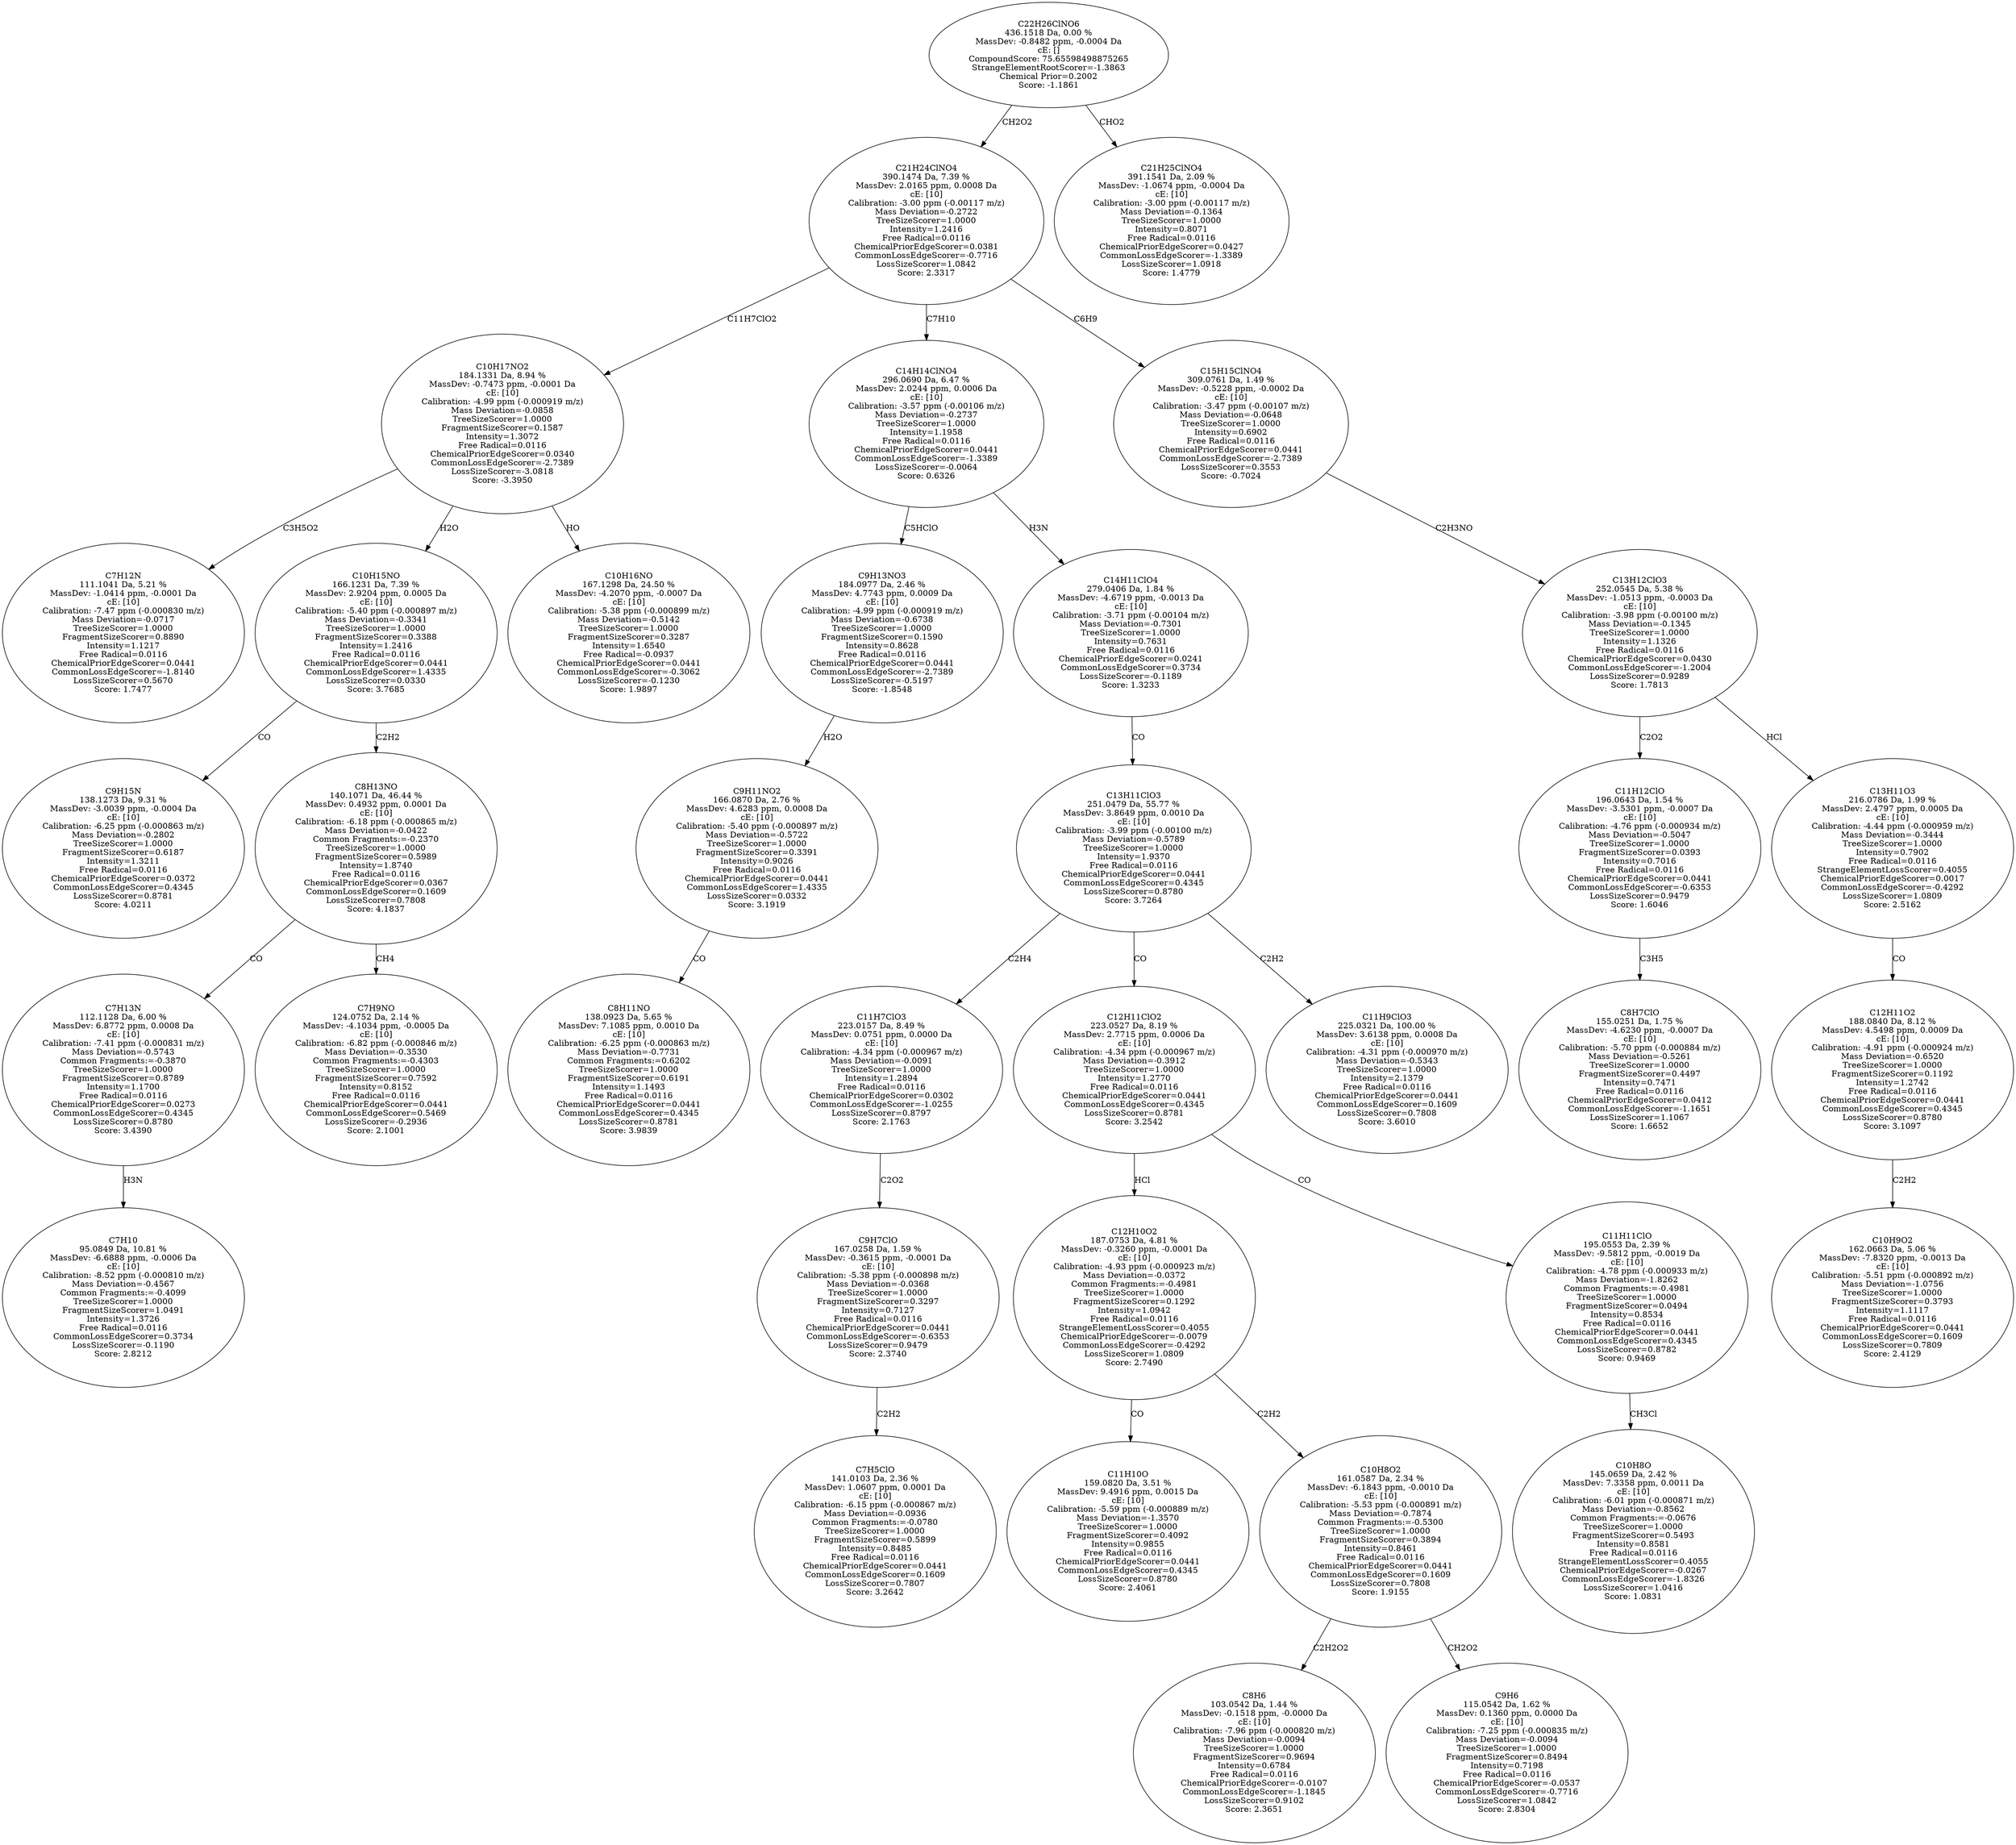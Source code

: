 strict digraph {
v1 [label="C7H12N\n111.1041 Da, 5.21 %\nMassDev: -1.0414 ppm, -0.0001 Da\ncE: [10]\nCalibration: -7.47 ppm (-0.000830 m/z)\nMass Deviation=-0.0717\nTreeSizeScorer=1.0000\nFragmentSizeScorer=0.8890\nIntensity=1.1217\nFree Radical=0.0116\nChemicalPriorEdgeScorer=0.0441\nCommonLossEdgeScorer=-1.8140\nLossSizeScorer=0.5670\nScore: 1.7477"];
v2 [label="C9H15N\n138.1273 Da, 9.31 %\nMassDev: -3.0039 ppm, -0.0004 Da\ncE: [10]\nCalibration: -6.25 ppm (-0.000863 m/z)\nMass Deviation=-0.2802\nTreeSizeScorer=1.0000\nFragmentSizeScorer=0.6187\nIntensity=1.3211\nFree Radical=0.0116\nChemicalPriorEdgeScorer=0.0372\nCommonLossEdgeScorer=0.4345\nLossSizeScorer=0.8781\nScore: 4.0211"];
v3 [label="C7H10\n95.0849 Da, 10.81 %\nMassDev: -6.6888 ppm, -0.0006 Da\ncE: [10]\nCalibration: -8.52 ppm (-0.000810 m/z)\nMass Deviation=-0.4567\nCommon Fragments:=-0.4099\nTreeSizeScorer=1.0000\nFragmentSizeScorer=1.0491\nIntensity=1.3726\nFree Radical=0.0116\nCommonLossEdgeScorer=0.3734\nLossSizeScorer=-0.1190\nScore: 2.8212"];
v4 [label="C7H13N\n112.1128 Da, 6.00 %\nMassDev: 6.8772 ppm, 0.0008 Da\ncE: [10]\nCalibration: -7.41 ppm (-0.000831 m/z)\nMass Deviation=-0.5743\nCommon Fragments:=-0.3870\nTreeSizeScorer=1.0000\nFragmentSizeScorer=0.8789\nIntensity=1.1700\nFree Radical=0.0116\nChemicalPriorEdgeScorer=0.0273\nCommonLossEdgeScorer=0.4345\nLossSizeScorer=0.8780\nScore: 3.4390"];
v5 [label="C7H9NO\n124.0752 Da, 2.14 %\nMassDev: -4.1034 ppm, -0.0005 Da\ncE: [10]\nCalibration: -6.82 ppm (-0.000846 m/z)\nMass Deviation=-0.3530\nCommon Fragments:=-0.4303\nTreeSizeScorer=1.0000\nFragmentSizeScorer=0.7592\nIntensity=0.8152\nFree Radical=0.0116\nChemicalPriorEdgeScorer=0.0441\nCommonLossEdgeScorer=0.5469\nLossSizeScorer=-0.2936\nScore: 2.1001"];
v6 [label="C8H13NO\n140.1071 Da, 46.44 %\nMassDev: 0.4932 ppm, 0.0001 Da\ncE: [10]\nCalibration: -6.18 ppm (-0.000865 m/z)\nMass Deviation=-0.0422\nCommon Fragments:=-0.2370\nTreeSizeScorer=1.0000\nFragmentSizeScorer=0.5989\nIntensity=1.8740\nFree Radical=0.0116\nChemicalPriorEdgeScorer=0.0367\nCommonLossEdgeScorer=0.1609\nLossSizeScorer=0.7808\nScore: 4.1837"];
v7 [label="C10H15NO\n166.1231 Da, 7.39 %\nMassDev: 2.9204 ppm, 0.0005 Da\ncE: [10]\nCalibration: -5.40 ppm (-0.000897 m/z)\nMass Deviation=-0.3341\nTreeSizeScorer=1.0000\nFragmentSizeScorer=0.3388\nIntensity=1.2416\nFree Radical=0.0116\nChemicalPriorEdgeScorer=0.0441\nCommonLossEdgeScorer=1.4335\nLossSizeScorer=0.0330\nScore: 3.7685"];
v8 [label="C10H16NO\n167.1298 Da, 24.50 %\nMassDev: -4.2070 ppm, -0.0007 Da\ncE: [10]\nCalibration: -5.38 ppm (-0.000899 m/z)\nMass Deviation=-0.5142\nTreeSizeScorer=1.0000\nFragmentSizeScorer=0.3287\nIntensity=1.6540\nFree Radical=-0.0937\nChemicalPriorEdgeScorer=0.0441\nCommonLossEdgeScorer=-0.3062\nLossSizeScorer=-0.1230\nScore: 1.9897"];
v9 [label="C10H17NO2\n184.1331 Da, 8.94 %\nMassDev: -0.7473 ppm, -0.0001 Da\ncE: [10]\nCalibration: -4.99 ppm (-0.000919 m/z)\nMass Deviation=-0.0858\nTreeSizeScorer=1.0000\nFragmentSizeScorer=0.1587\nIntensity=1.3072\nFree Radical=0.0116\nChemicalPriorEdgeScorer=0.0340\nCommonLossEdgeScorer=-2.7389\nLossSizeScorer=-3.0818\nScore: -3.3950"];
v10 [label="C8H11NO\n138.0923 Da, 5.65 %\nMassDev: 7.1085 ppm, 0.0010 Da\ncE: [10]\nCalibration: -6.25 ppm (-0.000863 m/z)\nMass Deviation=-0.7731\nCommon Fragments:=0.6202\nTreeSizeScorer=1.0000\nFragmentSizeScorer=0.6191\nIntensity=1.1493\nFree Radical=0.0116\nChemicalPriorEdgeScorer=0.0441\nCommonLossEdgeScorer=0.4345\nLossSizeScorer=0.8781\nScore: 3.9839"];
v11 [label="C9H11NO2\n166.0870 Da, 2.76 %\nMassDev: 4.6283 ppm, 0.0008 Da\ncE: [10]\nCalibration: -5.40 ppm (-0.000897 m/z)\nMass Deviation=-0.5722\nTreeSizeScorer=1.0000\nFragmentSizeScorer=0.3391\nIntensity=0.9026\nFree Radical=0.0116\nChemicalPriorEdgeScorer=0.0441\nCommonLossEdgeScorer=1.4335\nLossSizeScorer=0.0332\nScore: 3.1919"];
v12 [label="C9H13NO3\n184.0977 Da, 2.46 %\nMassDev: 4.7743 ppm, 0.0009 Da\ncE: [10]\nCalibration: -4.99 ppm (-0.000919 m/z)\nMass Deviation=-0.6738\nTreeSizeScorer=1.0000\nFragmentSizeScorer=0.1590\nIntensity=0.8628\nFree Radical=0.0116\nChemicalPriorEdgeScorer=0.0441\nCommonLossEdgeScorer=-2.7389\nLossSizeScorer=-0.5197\nScore: -1.8548"];
v13 [label="C7H5ClO\n141.0103 Da, 2.36 %\nMassDev: 1.0607 ppm, 0.0001 Da\ncE: [10]\nCalibration: -6.15 ppm (-0.000867 m/z)\nMass Deviation=-0.0936\nCommon Fragments:=-0.0780\nTreeSizeScorer=1.0000\nFragmentSizeScorer=0.5899\nIntensity=0.8485\nFree Radical=0.0116\nChemicalPriorEdgeScorer=0.0441\nCommonLossEdgeScorer=0.1609\nLossSizeScorer=0.7807\nScore: 3.2642"];
v14 [label="C9H7ClO\n167.0258 Da, 1.59 %\nMassDev: -0.3615 ppm, -0.0001 Da\ncE: [10]\nCalibration: -5.38 ppm (-0.000898 m/z)\nMass Deviation=-0.0368\nTreeSizeScorer=1.0000\nFragmentSizeScorer=0.3297\nIntensity=0.7127\nFree Radical=0.0116\nChemicalPriorEdgeScorer=0.0441\nCommonLossEdgeScorer=-0.6353\nLossSizeScorer=0.9479\nScore: 2.3740"];
v15 [label="C11H7ClO3\n223.0157 Da, 8.49 %\nMassDev: 0.0751 ppm, 0.0000 Da\ncE: [10]\nCalibration: -4.34 ppm (-0.000967 m/z)\nMass Deviation=-0.0091\nTreeSizeScorer=1.0000\nIntensity=1.2894\nFree Radical=0.0116\nChemicalPriorEdgeScorer=0.0302\nCommonLossEdgeScorer=-1.0255\nLossSizeScorer=0.8797\nScore: 2.1763"];
v16 [label="C11H10O\n159.0820 Da, 3.51 %\nMassDev: 9.4916 ppm, 0.0015 Da\ncE: [10]\nCalibration: -5.59 ppm (-0.000889 m/z)\nMass Deviation=-1.3570\nTreeSizeScorer=1.0000\nFragmentSizeScorer=0.4092\nIntensity=0.9855\nFree Radical=0.0116\nChemicalPriorEdgeScorer=0.0441\nCommonLossEdgeScorer=0.4345\nLossSizeScorer=0.8780\nScore: 2.4061"];
v17 [label="C8H6\n103.0542 Da, 1.44 %\nMassDev: -0.1518 ppm, -0.0000 Da\ncE: [10]\nCalibration: -7.96 ppm (-0.000820 m/z)\nMass Deviation=-0.0094\nTreeSizeScorer=1.0000\nFragmentSizeScorer=0.9694\nIntensity=0.6784\nFree Radical=0.0116\nChemicalPriorEdgeScorer=-0.0107\nCommonLossEdgeScorer=-1.1845\nLossSizeScorer=0.9102\nScore: 2.3651"];
v18 [label="C9H6\n115.0542 Da, 1.62 %\nMassDev: 0.1360 ppm, 0.0000 Da\ncE: [10]\nCalibration: -7.25 ppm (-0.000835 m/z)\nMass Deviation=-0.0094\nTreeSizeScorer=1.0000\nFragmentSizeScorer=0.8494\nIntensity=0.7198\nFree Radical=0.0116\nChemicalPriorEdgeScorer=-0.0537\nCommonLossEdgeScorer=-0.7716\nLossSizeScorer=1.0842\nScore: 2.8304"];
v19 [label="C10H8O2\n161.0587 Da, 2.34 %\nMassDev: -6.1843 ppm, -0.0010 Da\ncE: [10]\nCalibration: -5.53 ppm (-0.000891 m/z)\nMass Deviation=-0.7874\nCommon Fragments:=-0.5300\nTreeSizeScorer=1.0000\nFragmentSizeScorer=0.3894\nIntensity=0.8461\nFree Radical=0.0116\nChemicalPriorEdgeScorer=0.0441\nCommonLossEdgeScorer=0.1609\nLossSizeScorer=0.7808\nScore: 1.9155"];
v20 [label="C12H10O2\n187.0753 Da, 4.81 %\nMassDev: -0.3260 ppm, -0.0001 Da\ncE: [10]\nCalibration: -4.93 ppm (-0.000923 m/z)\nMass Deviation=-0.0372\nCommon Fragments:=-0.4981\nTreeSizeScorer=1.0000\nFragmentSizeScorer=0.1292\nIntensity=1.0942\nFree Radical=0.0116\nStrangeElementLossScorer=0.4055\nChemicalPriorEdgeScorer=-0.0079\nCommonLossEdgeScorer=-0.4292\nLossSizeScorer=1.0809\nScore: 2.7490"];
v21 [label="C10H8O\n145.0659 Da, 2.42 %\nMassDev: 7.3358 ppm, 0.0011 Da\ncE: [10]\nCalibration: -6.01 ppm (-0.000871 m/z)\nMass Deviation=-0.8562\nCommon Fragments:=-0.0676\nTreeSizeScorer=1.0000\nFragmentSizeScorer=0.5493\nIntensity=0.8581\nFree Radical=0.0116\nStrangeElementLossScorer=0.4055\nChemicalPriorEdgeScorer=-0.0267\nCommonLossEdgeScorer=-1.8326\nLossSizeScorer=1.0416\nScore: 1.0831"];
v22 [label="C11H11ClO\n195.0553 Da, 2.39 %\nMassDev: -9.5812 ppm, -0.0019 Da\ncE: [10]\nCalibration: -4.78 ppm (-0.000933 m/z)\nMass Deviation=-1.8262\nCommon Fragments:=-0.4981\nTreeSizeScorer=1.0000\nFragmentSizeScorer=0.0494\nIntensity=0.8534\nFree Radical=0.0116\nChemicalPriorEdgeScorer=0.0441\nCommonLossEdgeScorer=0.4345\nLossSizeScorer=0.8782\nScore: 0.9469"];
v23 [label="C12H11ClO2\n223.0527 Da, 8.19 %\nMassDev: 2.7715 ppm, 0.0006 Da\ncE: [10]\nCalibration: -4.34 ppm (-0.000967 m/z)\nMass Deviation=-0.3912\nTreeSizeScorer=1.0000\nIntensity=1.2770\nFree Radical=0.0116\nChemicalPriorEdgeScorer=0.0441\nCommonLossEdgeScorer=0.4345\nLossSizeScorer=0.8781\nScore: 3.2542"];
v24 [label="C11H9ClO3\n225.0321 Da, 100.00 %\nMassDev: 3.6138 ppm, 0.0008 Da\ncE: [10]\nCalibration: -4.31 ppm (-0.000970 m/z)\nMass Deviation=-0.5343\nTreeSizeScorer=1.0000\nIntensity=2.1379\nFree Radical=0.0116\nChemicalPriorEdgeScorer=0.0441\nCommonLossEdgeScorer=0.1609\nLossSizeScorer=0.7808\nScore: 3.6010"];
v25 [label="C13H11ClO3\n251.0479 Da, 55.77 %\nMassDev: 3.8649 ppm, 0.0010 Da\ncE: [10]\nCalibration: -3.99 ppm (-0.00100 m/z)\nMass Deviation=-0.5789\nTreeSizeScorer=1.0000\nIntensity=1.9370\nFree Radical=0.0116\nChemicalPriorEdgeScorer=0.0441\nCommonLossEdgeScorer=0.4345\nLossSizeScorer=0.8780\nScore: 3.7264"];
v26 [label="C14H11ClO4\n279.0406 Da, 1.84 %\nMassDev: -4.6719 ppm, -0.0013 Da\ncE: [10]\nCalibration: -3.71 ppm (-0.00104 m/z)\nMass Deviation=-0.7301\nTreeSizeScorer=1.0000\nIntensity=0.7631\nFree Radical=0.0116\nChemicalPriorEdgeScorer=0.0241\nCommonLossEdgeScorer=0.3734\nLossSizeScorer=-0.1189\nScore: 1.3233"];
v27 [label="C14H14ClNO4\n296.0690 Da, 6.47 %\nMassDev: 2.0244 ppm, 0.0006 Da\ncE: [10]\nCalibration: -3.57 ppm (-0.00106 m/z)\nMass Deviation=-0.2737\nTreeSizeScorer=1.0000\nIntensity=1.1958\nFree Radical=0.0116\nChemicalPriorEdgeScorer=0.0441\nCommonLossEdgeScorer=-1.3389\nLossSizeScorer=-0.0064\nScore: 0.6326"];
v28 [label="C8H7ClO\n155.0251 Da, 1.75 %\nMassDev: -4.6230 ppm, -0.0007 Da\ncE: [10]\nCalibration: -5.70 ppm (-0.000884 m/z)\nMass Deviation=-0.5261\nTreeSizeScorer=1.0000\nFragmentSizeScorer=0.4497\nIntensity=0.7471\nFree Radical=0.0116\nChemicalPriorEdgeScorer=0.0412\nCommonLossEdgeScorer=-1.1651\nLossSizeScorer=1.1067\nScore: 1.6652"];
v29 [label="C11H12ClO\n196.0643 Da, 1.54 %\nMassDev: -3.5301 ppm, -0.0007 Da\ncE: [10]\nCalibration: -4.76 ppm (-0.000934 m/z)\nMass Deviation=-0.5047\nTreeSizeScorer=1.0000\nFragmentSizeScorer=0.0393\nIntensity=0.7016\nFree Radical=0.0116\nChemicalPriorEdgeScorer=0.0441\nCommonLossEdgeScorer=-0.6353\nLossSizeScorer=0.9479\nScore: 1.6046"];
v30 [label="C10H9O2\n162.0663 Da, 5.06 %\nMassDev: -7.8320 ppm, -0.0013 Da\ncE: [10]\nCalibration: -5.51 ppm (-0.000892 m/z)\nMass Deviation=-1.0756\nTreeSizeScorer=1.0000\nFragmentSizeScorer=0.3793\nIntensity=1.1117\nFree Radical=0.0116\nChemicalPriorEdgeScorer=0.0441\nCommonLossEdgeScorer=0.1609\nLossSizeScorer=0.7809\nScore: 2.4129"];
v31 [label="C12H11O2\n188.0840 Da, 8.12 %\nMassDev: 4.5498 ppm, 0.0009 Da\ncE: [10]\nCalibration: -4.91 ppm (-0.000924 m/z)\nMass Deviation=-0.6520\nTreeSizeScorer=1.0000\nFragmentSizeScorer=0.1192\nIntensity=1.2742\nFree Radical=0.0116\nChemicalPriorEdgeScorer=0.0441\nCommonLossEdgeScorer=0.4345\nLossSizeScorer=0.8780\nScore: 3.1097"];
v32 [label="C13H11O3\n216.0786 Da, 1.99 %\nMassDev: 2.4797 ppm, 0.0005 Da\ncE: [10]\nCalibration: -4.44 ppm (-0.000959 m/z)\nMass Deviation=-0.3444\nTreeSizeScorer=1.0000\nIntensity=0.7902\nFree Radical=0.0116\nStrangeElementLossScorer=0.4055\nChemicalPriorEdgeScorer=0.0017\nCommonLossEdgeScorer=-0.4292\nLossSizeScorer=1.0809\nScore: 2.5162"];
v33 [label="C13H12ClO3\n252.0545 Da, 5.38 %\nMassDev: -1.0513 ppm, -0.0003 Da\ncE: [10]\nCalibration: -3.98 ppm (-0.00100 m/z)\nMass Deviation=-0.1345\nTreeSizeScorer=1.0000\nIntensity=1.1326\nFree Radical=0.0116\nChemicalPriorEdgeScorer=0.0430\nCommonLossEdgeScorer=-1.2004\nLossSizeScorer=0.9289\nScore: 1.7813"];
v34 [label="C15H15ClNO4\n309.0761 Da, 1.49 %\nMassDev: -0.5228 ppm, -0.0002 Da\ncE: [10]\nCalibration: -3.47 ppm (-0.00107 m/z)\nMass Deviation=-0.0648\nTreeSizeScorer=1.0000\nIntensity=0.6902\nFree Radical=0.0116\nChemicalPriorEdgeScorer=0.0441\nCommonLossEdgeScorer=-2.7389\nLossSizeScorer=0.3553\nScore: -0.7024"];
v35 [label="C21H24ClNO4\n390.1474 Da, 7.39 %\nMassDev: 2.0165 ppm, 0.0008 Da\ncE: [10]\nCalibration: -3.00 ppm (-0.00117 m/z)\nMass Deviation=-0.2722\nTreeSizeScorer=1.0000\nIntensity=1.2416\nFree Radical=0.0116\nChemicalPriorEdgeScorer=0.0381\nCommonLossEdgeScorer=-0.7716\nLossSizeScorer=1.0842\nScore: 2.3317"];
v36 [label="C21H25ClNO4\n391.1541 Da, 2.09 %\nMassDev: -1.0674 ppm, -0.0004 Da\ncE: [10]\nCalibration: -3.00 ppm (-0.00117 m/z)\nMass Deviation=-0.1364\nTreeSizeScorer=1.0000\nIntensity=0.8071\nFree Radical=0.0116\nChemicalPriorEdgeScorer=0.0427\nCommonLossEdgeScorer=-1.3389\nLossSizeScorer=1.0918\nScore: 1.4779"];
v37 [label="C22H26ClNO6\n436.1518 Da, 0.00 %\nMassDev: -0.8482 ppm, -0.0004 Da\ncE: []\nCompoundScore: 75.65598498875265\nStrangeElementRootScorer=-1.3863\nChemical Prior=0.2002\nScore: -1.1861"];
v9 -> v1 [label="C3H5O2"];
v7 -> v2 [label="CO"];
v4 -> v3 [label="H3N"];
v6 -> v4 [label="CO"];
v6 -> v5 [label="CH4"];
v7 -> v6 [label="C2H2"];
v9 -> v7 [label="H2O"];
v9 -> v8 [label="HO"];
v35 -> v9 [label="C11H7ClO2"];
v11 -> v10 [label="CO"];
v12 -> v11 [label="H2O"];
v27 -> v12 [label="C5HClO"];
v14 -> v13 [label="C2H2"];
v15 -> v14 [label="C2O2"];
v25 -> v15 [label="C2H4"];
v20 -> v16 [label="CO"];
v19 -> v17 [label="C2H2O2"];
v19 -> v18 [label="CH2O2"];
v20 -> v19 [label="C2H2"];
v23 -> v20 [label="HCl"];
v22 -> v21 [label="CH3Cl"];
v23 -> v22 [label="CO"];
v25 -> v23 [label="CO"];
v25 -> v24 [label="C2H2"];
v26 -> v25 [label="CO"];
v27 -> v26 [label="H3N"];
v35 -> v27 [label="C7H10"];
v29 -> v28 [label="C3H5"];
v33 -> v29 [label="C2O2"];
v31 -> v30 [label="C2H2"];
v32 -> v31 [label="CO"];
v33 -> v32 [label="HCl"];
v34 -> v33 [label="C2H3NO"];
v35 -> v34 [label="C6H9"];
v37 -> v35 [label="CH2O2"];
v37 -> v36 [label="CHO2"];
}